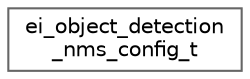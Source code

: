 digraph "Graphical Class Hierarchy"
{
 // LATEX_PDF_SIZE
  bgcolor="transparent";
  edge [fontname=Helvetica,fontsize=10,labelfontname=Helvetica,labelfontsize=10];
  node [fontname=Helvetica,fontsize=10,shape=box,height=0.2,width=0.4];
  rankdir="LR";
  Node0 [id="Node000000",label="ei_object_detection\l_nms_config_t",height=0.2,width=0.4,color="grey40", fillcolor="white", style="filled",URL="$structei__object__detection__nms__config__t.html",tooltip=" "];
}
